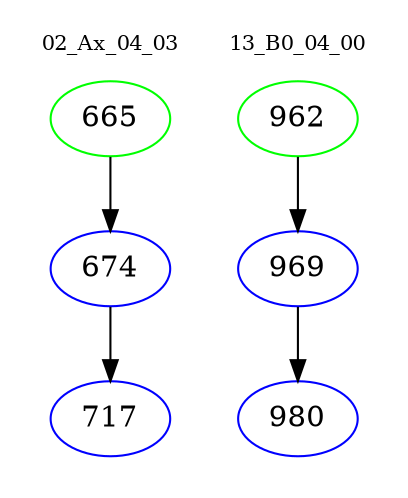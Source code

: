 digraph{
subgraph cluster_0 {
color = white
label = "02_Ax_04_03";
fontsize=10;
T0_665 [label="665", color="green"]
T0_665 -> T0_674 [color="black"]
T0_674 [label="674", color="blue"]
T0_674 -> T0_717 [color="black"]
T0_717 [label="717", color="blue"]
}
subgraph cluster_1 {
color = white
label = "13_B0_04_00";
fontsize=10;
T1_962 [label="962", color="green"]
T1_962 -> T1_969 [color="black"]
T1_969 [label="969", color="blue"]
T1_969 -> T1_980 [color="black"]
T1_980 [label="980", color="blue"]
}
}
